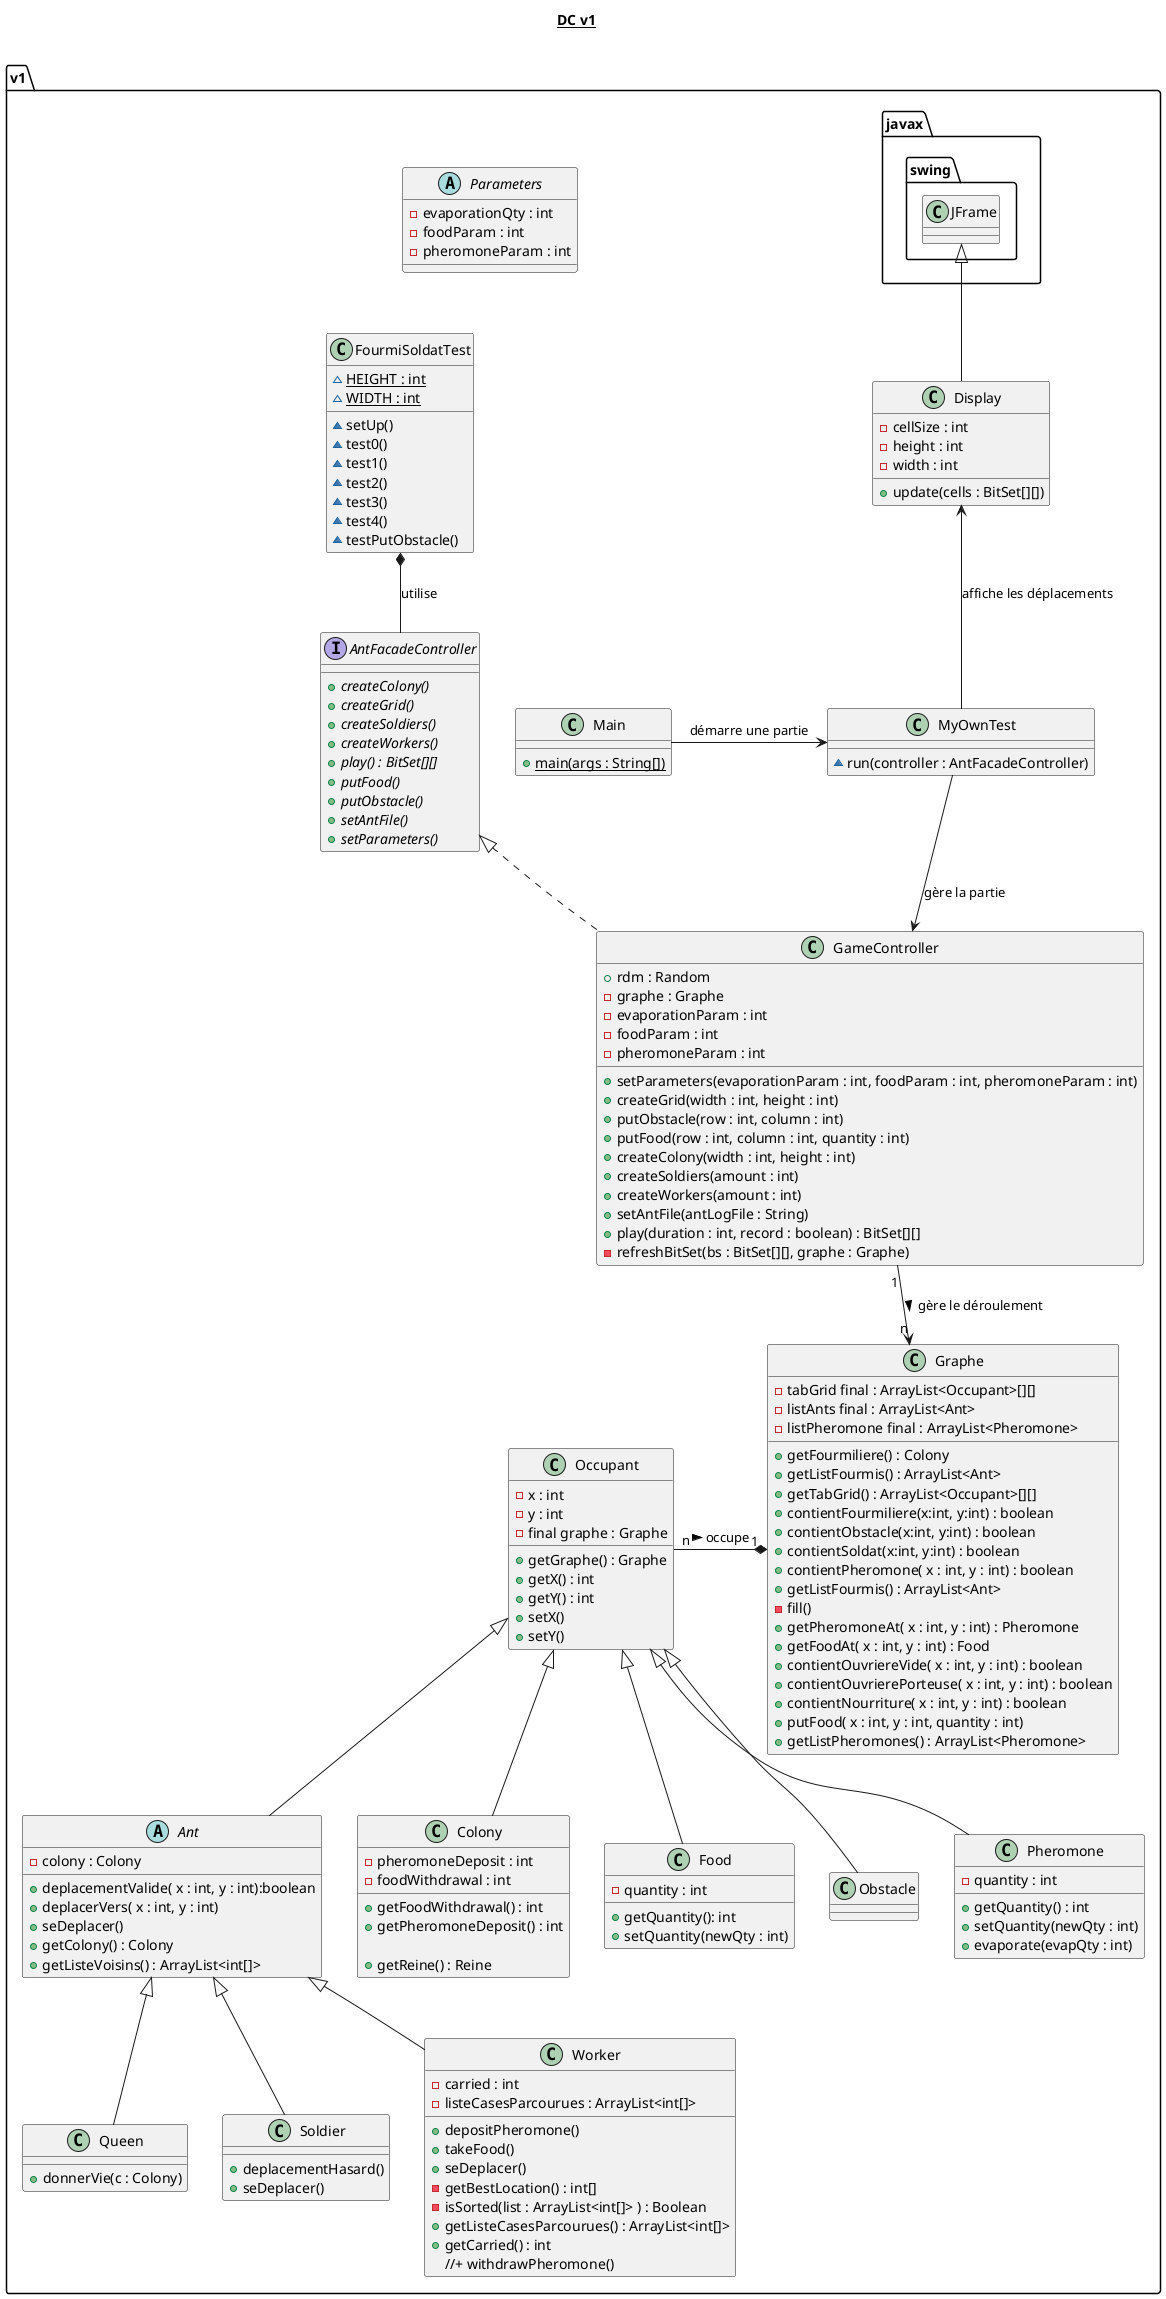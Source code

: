 @startuml

title __DC v1__\n

namespace v1 {

    abstract class Ant extends Occupant
    {
        - colony : Colony

        + deplacementValide( x : int, y : int):boolean
        + deplacerVers( x : int, y : int)
        + seDeplacer()
        + getColony() : Colony
        + getListeVoisins() : ArrayList<int[]>

    }

    interface AntFacadeController
    {
        {abstract} + createColony()
        {abstract} + createGrid()
        {abstract} + createSoldiers()
        {abstract} + createWorkers()
        {abstract} + play() : BitSet[][]
        {abstract} + putFood()
        {abstract} + putObstacle()
        {abstract} + setAntFile()
        {abstract} + setParameters()
    }

    class Colony extends Occupant
    {
        - pheromoneDeposit : int
        - foodWithdrawal : int

        + getFoodWithdrawal() : int
        + getPheromoneDeposit() : int

        + getReine() : Reine
    }


    class Display extends javax.swing.JFrame
    {
        - cellSize : int
        - height : int
        - width : int

        + update(cells : BitSet[][])
    }

    class Food extends Occupant
    {
        - quantity : int

        + getQuantity(): int
        + setQuantity(newQty : int)
    }

    class FourmiSoldatTest
    {
        {static} ~ HEIGHT : int
        {static} ~ WIDTH : int
        ~ setUp()
        ~ test0()
        ~ test1()
        ~ test2()
        ~ test3()
        ~ test4()
        ~ testPutObstacle()
    }

    class GameController implements AntFacadeController
    {
        + rdm : Random
        - graphe : Graphe
        - evaporationParam : int
        - foodParam : int
        - pheromoneParam : int

        + setParameters(evaporationParam : int, foodParam : int, pheromoneParam : int)
        + createGrid(width : int, height : int)
        + putObstacle(row : int, column : int)
        + putFood(row : int, column : int, quantity : int)
        + createColony(width : int, height : int)
        + createSoldiers(amount : int)
        + createWorkers(amount : int)
        + setAntFile(antLogFile : String)
        + play(duration : int, record : boolean) : BitSet[][]
        - refreshBitSet(bs : BitSet[][], graphe : Graphe)
    }

    class Graphe
    {
        - tabGrid final : ArrayList<Occupant>[][]
        - listAnts final : ArrayList<Ant>
        - listPheromone final : ArrayList<Pheromone>

        + getFourmiliere() : Colony
        + getListFourmis() : ArrayList<Ant>
        + getTabGrid() : ArrayList<Occupant>[][]
        + contientFourmiliere(x:int, y:int) : boolean
        + contientObstacle(x:int, y:int) : boolean
        + contientSoldat(x:int, y:int) : boolean
        + contientPheromone( x : int, y : int) : boolean
        + getListFourmis() : ArrayList<Ant>
        - fill()
        + getPheromoneAt( x : int, y : int) : Pheromone
        + getFoodAt( x : int, y : int) : Food
        + contientOuvriereVide( x : int, y : int) : boolean
        + contientOuvrierePorteuse( x : int, y : int) : boolean
        + contientNourriture( x : int, y : int) : boolean
        + putFood( x : int, y : int, quantity : int)
        + getListPheromones() : ArrayList<Pheromone>
    }

    class Main
    {
        {static} + main(args : String[])
    }

    class MyOwnTest
    {
        ~ run(controller : AntFacadeController)
    }

    class Obstacle extends Occupant
    {

    }

    class Occupant
    {
        - x : int
        - y : int
        - final graphe : Graphe

        + getGraphe() : Graphe
        + getX() : int
        + getY() : int
        + setX()
        + setY()
    }

    class Pheromone extends Occupant
    {
        - quantity : int

        + getQuantity() : int
        + setQuantity(newQty : int)
        + evaporate(evapQty : int)

    }
    class Queen extends Ant
    {
        + donnerVie(c : Colony)
    }

    class Soldier extends Ant
    {
        + deplacementHasard()
        + seDeplacer()
    }

    class Worker extends Ant
    {
        - carried : int
        - listeCasesParcourues : ArrayList<int[]>

        + depositPheromone()
        + takeFood()
        + seDeplacer()
        - getBestLocation() : int[]
        - isSorted(list : ArrayList<int[]> ) : Boolean
        + getListeCasesParcourues() : ArrayList<int[]>
        + getCarried() : int
        //+ withdrawPheromone()
   }

    abstract class Parameters
    {
        - evaporationQty : int
        - foodParam : int
        - pheromoneParam : int
    }

    Main -> MyOwnTest : démarre une partie
    MyOwnTest -up-> Display : affiche les déplacements
    MyOwnTest --> GameController : gère la partie
    FourmiSoldatTest *-- AntFacadeController : utilise
    GameController "1" --> "n" Graphe : gère le déroulement >
    Occupant "n" -* "1" Graphe : occupe >
}
@enduml
